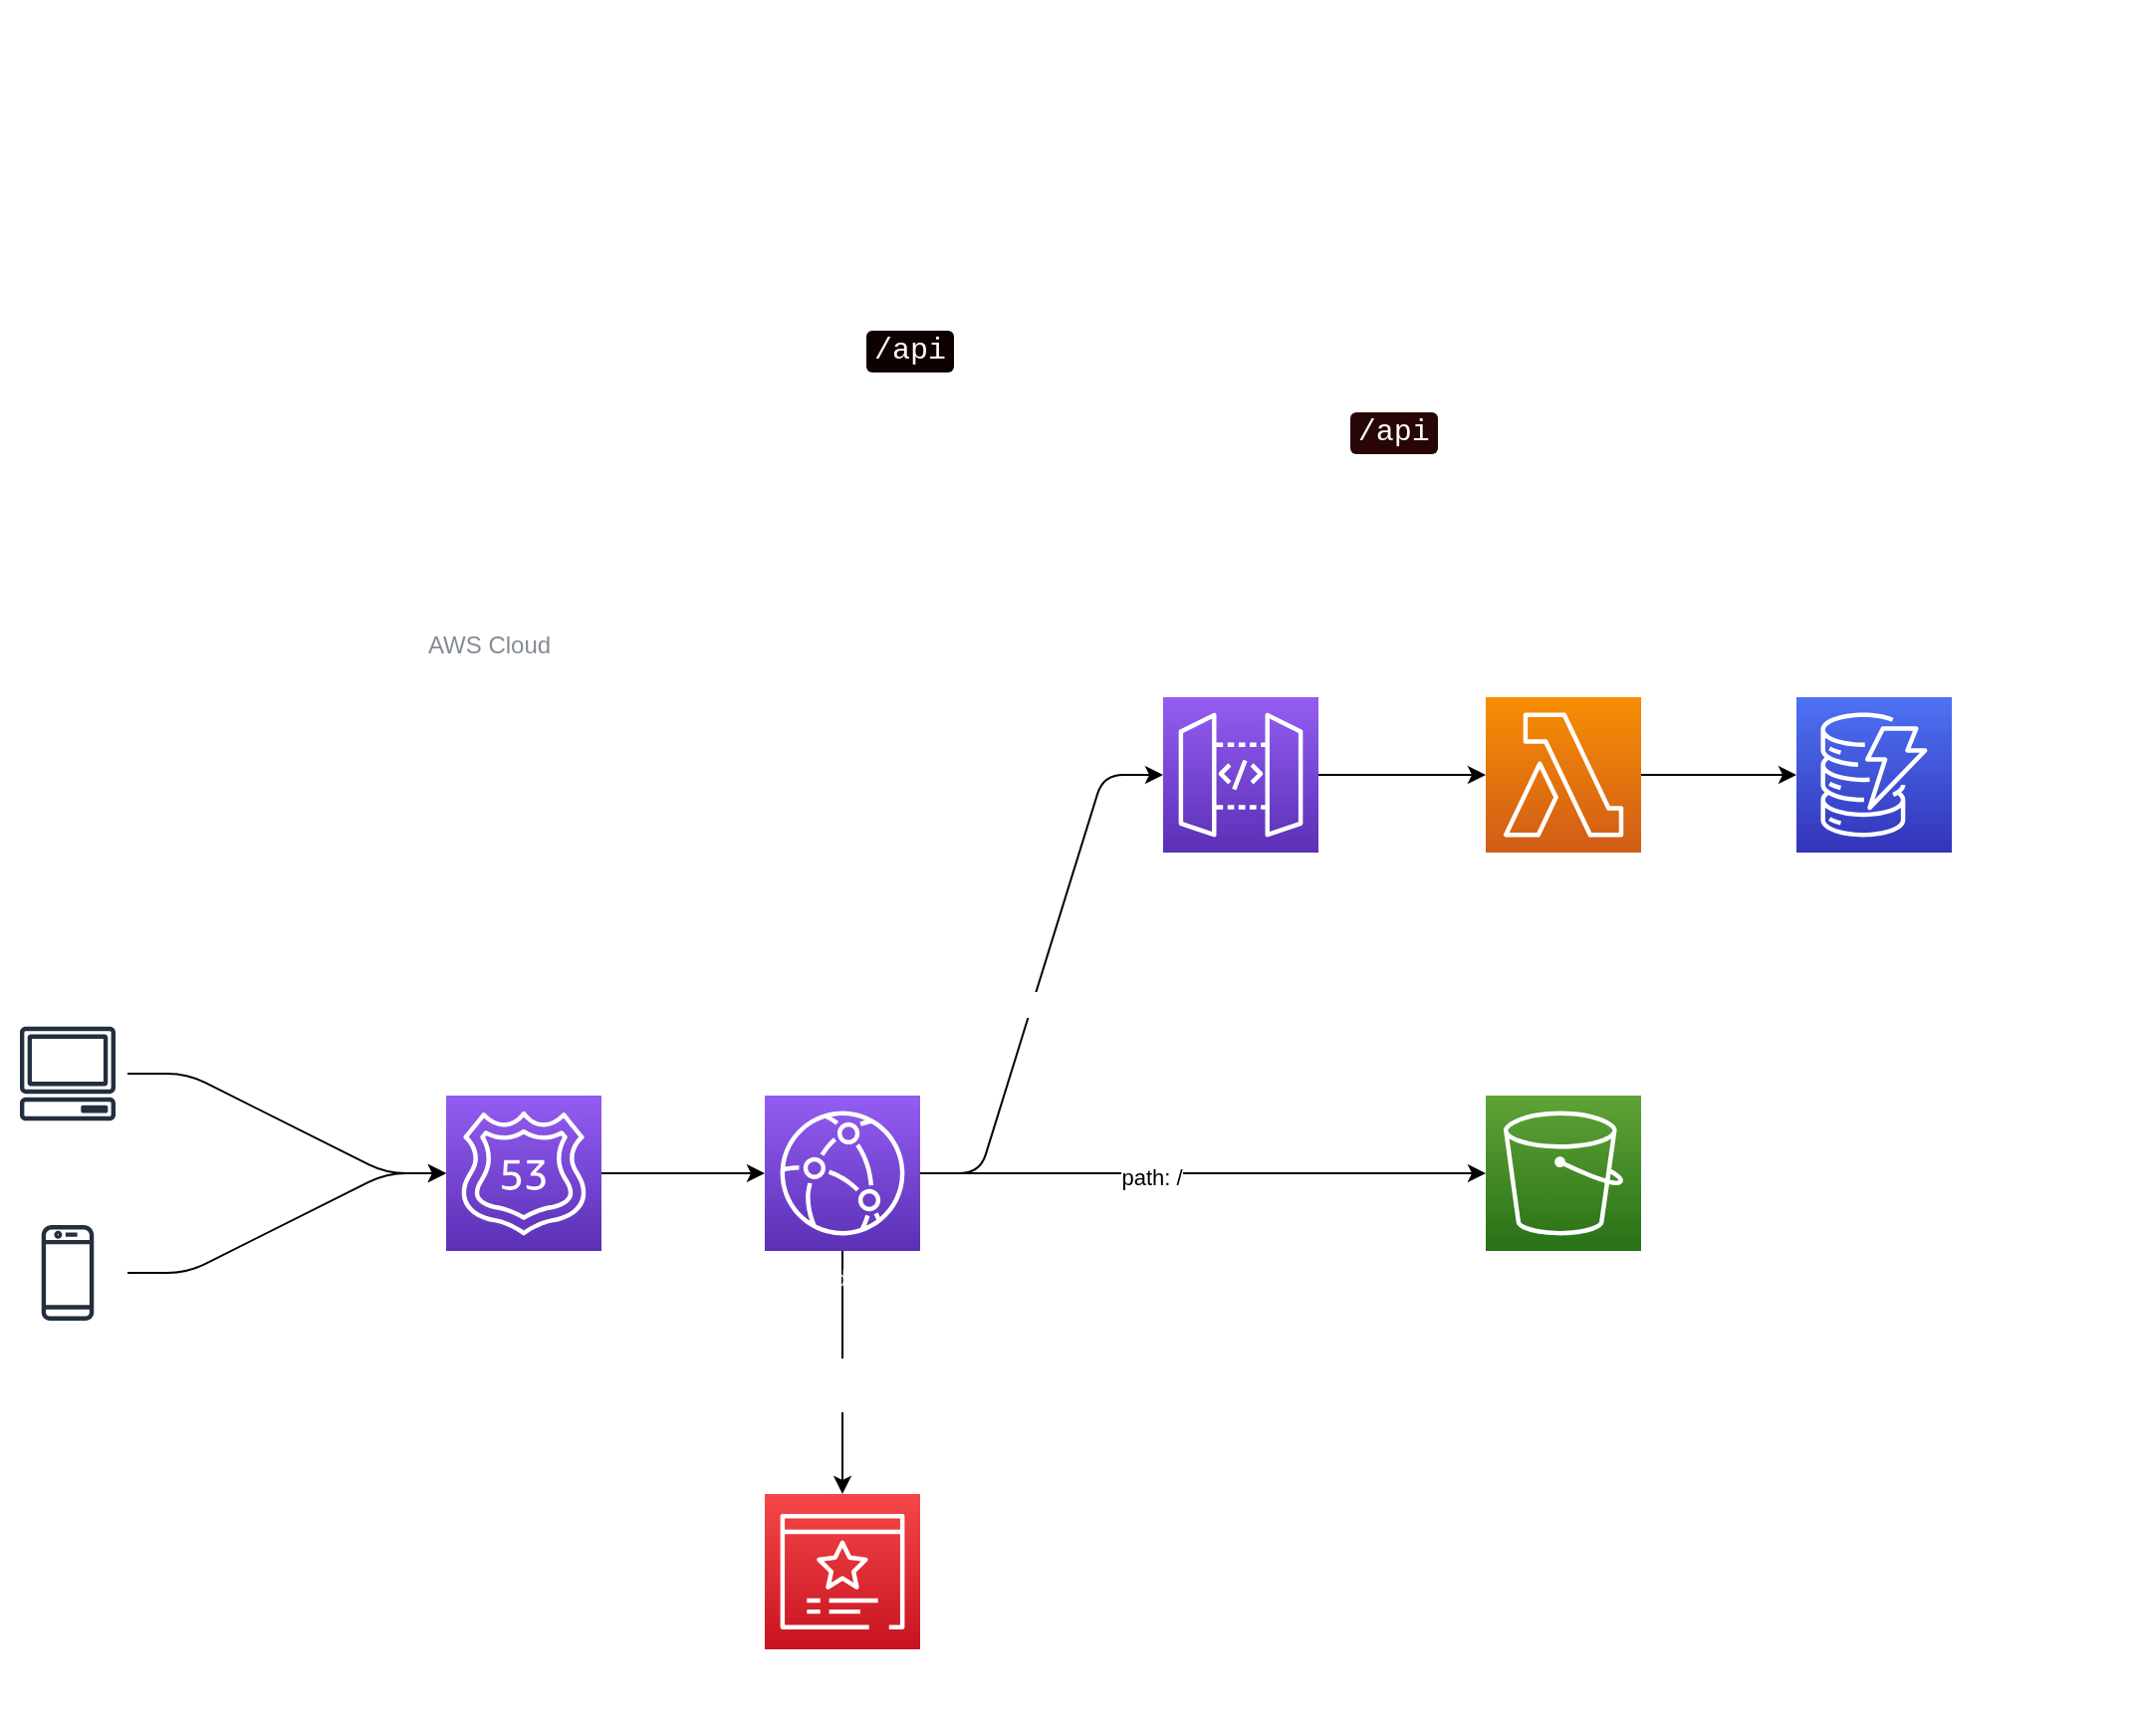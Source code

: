<mxfile>
    <diagram id="6C9VuiNORFqupoirSR2-" name="Page-1">
        <mxGraphModel dx="1998" dy="1732" grid="1" gridSize="10" guides="1" tooltips="1" connect="1" arrows="1" fold="1" page="1" pageScale="1" pageWidth="1169" pageHeight="827" math="0" shadow="0">
            <root>
                <mxCell id="0"/>
                <mxCell id="1" parent="0"/>
                <mxCell id="2" value="AWS Cloud" style="sketch=0;outlineConnect=0;gradientColor=none;html=1;whiteSpace=wrap;fontSize=12;fontStyle=0;shape=mxgraph.aws4.group;grIcon=mxgraph.aws4.group_aws_cloud;strokeColor=#FFFFFF;fillColor=none;verticalAlign=top;align=left;spacingLeft=30;fontColor=#858B94;dashed=0;" vertex="1" parent="1">
                    <mxGeometry x="359" y="40" width="841" height="560" as="geometry"/>
                </mxCell>
                <mxCell id="3" style="edgeStyle=entityRelationEdgeStyle;html=1;" edge="1" parent="1" source="4" target="8">
                    <mxGeometry relative="1" as="geometry"/>
                </mxCell>
                <mxCell id="4" value="Route 53" style="sketch=0;points=[[0,0,0],[0.25,0,0],[0.5,0,0],[0.75,0,0],[1,0,0],[0,1,0],[0.25,1,0],[0.5,1,0],[0.75,1,0],[1,1,0],[0,0.25,0],[0,0.5,0],[0,0.75,0],[1,0.25,0],[1,0.5,0],[1,0.75,0]];outlineConnect=0;fontColor=#FFFFFF;gradientColor=#945DF2;gradientDirection=north;fillColor=#5A30B5;strokeColor=#ffffff;dashed=0;verticalLabelPosition=bottom;verticalAlign=top;align=center;html=1;fontSize=12;fontStyle=0;aspect=fixed;shape=mxgraph.aws4.resourceIcon;resIcon=mxgraph.aws4.route_53;" vertex="1" parent="1">
                    <mxGeometry x="400" y="280" width="78" height="78" as="geometry"/>
                </mxCell>
                <mxCell id="5" style="html=1;entryX=0.5;entryY=0;entryDx=0;entryDy=0;entryPerimeter=0;fontColor=#FFFFFF;" edge="1" parent="1" source="8" target="10">
                    <mxGeometry relative="1" as="geometry"/>
                </mxCell>
                <mxCell id="6" value="use SSL&lt;br&gt;certificate" style="edgeLabel;html=1;align=center;verticalAlign=middle;resizable=0;points=[];fontColor=#FFFFFF;" vertex="1" connectable="0" parent="5">
                    <mxGeometry x="0.133" y="-3" relative="1" as="geometry">
                        <mxPoint x="3" y="-2" as="offset"/>
                    </mxGeometry>
                </mxCell>
                <mxCell id="7" style="edgeStyle=none;html=1;fontColor=#FFFFFF;" edge="1" parent="1" source="8" target="9">
                    <mxGeometry relative="1" as="geometry"/>
                </mxCell>
                <mxCell id="15" value="path: /" style="edgeLabel;html=1;align=center;verticalAlign=middle;resizable=0;points=[];" vertex="1" connectable="0" parent="7">
                    <mxGeometry x="-0.184" y="-2" relative="1" as="geometry">
                        <mxPoint as="offset"/>
                    </mxGeometry>
                </mxCell>
                <mxCell id="19" style="edgeStyle=entityRelationEdgeStyle;html=1;entryX=0;entryY=0.5;entryDx=0;entryDy=0;entryPerimeter=0;fontColor=#FFFFFF;" edge="1" parent="1" source="8" target="18">
                    <mxGeometry relative="1" as="geometry"/>
                </mxCell>
                <mxCell id="20" value="path: /api" style="edgeLabel;html=1;align=center;verticalAlign=middle;resizable=0;points=[];fontColor=#FFFFFF;" vertex="1" connectable="0" parent="19">
                    <mxGeometry x="-0.109" y="-2" relative="1" as="geometry">
                        <mxPoint as="offset"/>
                    </mxGeometry>
                </mxCell>
                <mxCell id="8" value="CloudFront" style="sketch=0;points=[[0,0,0],[0.25,0,0],[0.5,0,0],[0.75,0,0],[1,0,0],[0,1,0],[0.25,1,0],[0.5,1,0],[0.75,1,0],[1,1,0],[0,0.25,0],[0,0.5,0],[0,0.75,0],[1,0.25,0],[1,0.5,0],[1,0.75,0]];outlineConnect=0;fontColor=#FFFFFF;gradientColor=#945DF2;gradientDirection=north;fillColor=#5A30B5;strokeColor=#ffffff;dashed=0;verticalLabelPosition=bottom;verticalAlign=top;align=center;html=1;fontSize=12;fontStyle=0;aspect=fixed;shape=mxgraph.aws4.resourceIcon;resIcon=mxgraph.aws4.cloudfront;" vertex="1" parent="1">
                    <mxGeometry x="560" y="280" width="78" height="78" as="geometry"/>
                </mxCell>
                <mxCell id="9" value="S3 Website&lt;br&gt;Bucket" style="sketch=0;points=[[0,0,0],[0.25,0,0],[0.5,0,0],[0.75,0,0],[1,0,0],[0,1,0],[0.25,1,0],[0.5,1,0],[0.75,1,0],[1,1,0],[0,0.25,0],[0,0.5,0],[0,0.75,0],[1,0.25,0],[1,0.5,0],[1,0.75,0]];outlineConnect=0;fontColor=#FFFFFF;gradientColor=#60A337;gradientDirection=north;fillColor=#277116;strokeColor=#ffffff;dashed=0;verticalLabelPosition=bottom;verticalAlign=top;align=center;html=1;fontSize=12;fontStyle=0;aspect=fixed;shape=mxgraph.aws4.resourceIcon;resIcon=mxgraph.aws4.s3;" vertex="1" parent="1">
                    <mxGeometry x="922" y="280" width="78" height="78" as="geometry"/>
                </mxCell>
                <mxCell id="10" value="" style="sketch=0;points=[[0,0,0],[0.25,0,0],[0.5,0,0],[0.75,0,0],[1,0,0],[0,1,0],[0.25,1,0],[0.5,1,0],[0.75,1,0],[1,1,0],[0,0.25,0],[0,0.5,0],[0,0.75,0],[1,0.25,0],[1,0.5,0],[1,0.75,0]];outlineConnect=0;fontColor=#232F3E;gradientColor=#F54749;gradientDirection=north;fillColor=#C7131F;strokeColor=#ffffff;dashed=0;verticalLabelPosition=bottom;verticalAlign=top;align=center;html=1;fontSize=12;fontStyle=0;aspect=fixed;shape=mxgraph.aws4.resourceIcon;resIcon=mxgraph.aws4.certificate_manager_3;" vertex="1" parent="1">
                    <mxGeometry x="560" y="480" width="78" height="78" as="geometry"/>
                </mxCell>
                <mxCell id="11" style="edgeStyle=entityRelationEdgeStyle;html=1;entryX=0;entryY=0.5;entryDx=0;entryDy=0;entryPerimeter=0;" edge="1" parent="1" source="12" target="4">
                    <mxGeometry relative="1" as="geometry"/>
                </mxCell>
                <mxCell id="12" value="Client" style="sketch=0;outlineConnect=0;fontColor=#FFFFFF;gradientColor=none;strokeColor=#232F3E;fillColor=#ffffff;dashed=0;verticalLabelPosition=bottom;verticalAlign=top;align=center;html=1;fontSize=12;fontStyle=0;aspect=fixed;shape=mxgraph.aws4.resourceIcon;resIcon=mxgraph.aws4.client;" vertex="1" parent="1">
                    <mxGeometry x="180" y="239" width="60" height="60" as="geometry"/>
                </mxCell>
                <mxCell id="13" style="edgeStyle=entityRelationEdgeStyle;html=1;entryX=0;entryY=0.5;entryDx=0;entryDy=0;entryPerimeter=0;" edge="1" parent="1" source="14" target="4">
                    <mxGeometry relative="1" as="geometry"/>
                </mxCell>
                <mxCell id="14" value="Mobile client" style="sketch=0;outlineConnect=0;fontColor=#FFFFFF;gradientColor=none;strokeColor=#232F3E;fillColor=#ffffff;dashed=0;verticalLabelPosition=bottom;verticalAlign=top;align=center;html=1;fontSize=12;fontStyle=0;aspect=fixed;shape=mxgraph.aws4.resourceIcon;resIcon=mxgraph.aws4.mobile_client;" vertex="1" parent="1">
                    <mxGeometry x="180" y="339" width="60" height="60" as="geometry"/>
                </mxCell>
                <mxCell id="22" style="edgeStyle=entityRelationEdgeStyle;html=1;fontColor=#FFFFFF;" edge="1" parent="1" source="18" target="21">
                    <mxGeometry relative="1" as="geometry"/>
                </mxCell>
                <mxCell id="18" value="API&amp;nbsp; Gateway" style="sketch=0;points=[[0,0,0],[0.25,0,0],[0.5,0,0],[0.75,0,0],[1,0,0],[0,1,0],[0.25,1,0],[0.5,1,0],[0.75,1,0],[1,1,0],[0,0.25,0],[0,0.5,0],[0,0.75,0],[1,0.25,0],[1,0.5,0],[1,0.75,0]];outlineConnect=0;fontColor=#FFFFFF;gradientColor=#945DF2;gradientDirection=north;fillColor=#5A30B5;strokeColor=#ffffff;dashed=0;verticalLabelPosition=bottom;verticalAlign=top;align=center;html=1;fontSize=12;fontStyle=0;aspect=fixed;shape=mxgraph.aws4.resourceIcon;resIcon=mxgraph.aws4.api_gateway;" vertex="1" parent="1">
                    <mxGeometry x="760" y="80" width="78" height="78" as="geometry"/>
                </mxCell>
                <mxCell id="24" style="edgeStyle=entityRelationEdgeStyle;html=1;fontColor=#FFFFFF;" edge="1" parent="1" source="21" target="23">
                    <mxGeometry relative="1" as="geometry"/>
                </mxCell>
                <mxCell id="21" value="Lambda" style="sketch=0;points=[[0,0,0],[0.25,0,0],[0.5,0,0],[0.75,0,0],[1,0,0],[0,1,0],[0.25,1,0],[0.5,1,0],[0.75,1,0],[1,1,0],[0,0.25,0],[0,0.5,0],[0,0.75,0],[1,0.25,0],[1,0.5,0],[1,0.75,0]];outlineConnect=0;fontColor=#FFFFFF;gradientColor=#F78E04;gradientDirection=north;fillColor=#D05C17;strokeColor=#ffffff;dashed=0;verticalLabelPosition=bottom;verticalAlign=top;align=center;html=1;fontSize=12;fontStyle=0;aspect=fixed;shape=mxgraph.aws4.resourceIcon;resIcon=mxgraph.aws4.lambda;" vertex="1" parent="1">
                    <mxGeometry x="922" y="80" width="78" height="78" as="geometry"/>
                </mxCell>
                <mxCell id="23" value="DynamoDB" style="sketch=0;points=[[0,0,0],[0.25,0,0],[0.5,0,0],[0.75,0,0],[1,0,0],[0,1,0],[0.25,1,0],[0.5,1,0],[0.75,1,0],[1,1,0],[0,0.25,0],[0,0.5,0],[0,0.75,0],[1,0.25,0],[1,0.5,0],[1,0.75,0]];outlineConnect=0;fontColor=#FFFFFF;gradientColor=#4D72F3;gradientDirection=north;fillColor=#3334B9;strokeColor=#ffffff;dashed=0;verticalLabelPosition=bottom;verticalAlign=top;align=center;html=1;fontSize=12;fontStyle=0;aspect=fixed;shape=mxgraph.aws4.resourceIcon;resIcon=mxgraph.aws4.dynamodb;" vertex="1" parent="1">
                    <mxGeometry x="1078" y="80" width="78" height="78" as="geometry"/>
                </mxCell>
                <mxCell id="25" value="&lt;p style=&quot;box-sizing: border-box; -webkit-tap-highlight-color: transparent; margin: 0px 0px 15px; line-height: 1.618; font-size: 15px;&quot;&gt;&lt;font style=&quot;font-size: 15px;&quot;&gt;- most frontend applications need to communicate with the backend.&lt;/font&gt;&lt;/p&gt;&lt;p style=&quot;box-sizing: border-box; -webkit-tap-highlight-color: transparent; margin: 0px 0px 15px; line-height: 1.618; font-size: 15px;&quot;&gt;&lt;font style=&quot;font-size: 15px;&quot;&gt;- in terms of regular APIs, like REST or GraphQL, there is a simple solution for the API URL&amp;nbsp;&lt;/font&gt;&lt;/p&gt;&lt;p style=&quot;box-sizing: border-box; -webkit-tap-highlight-color: transparent; margin: 0px 0px 15px; line-height: 1.618; font-size: 15px;&quot;&gt;&lt;font style=&quot;font-size: 15px;&quot;&gt;&lt;span style=&quot;white-space: pre;&quot;&gt;&#9;&lt;/span&gt;- API Gateway or AppSync behind the same CloudFront Distribution as the website.&lt;/font&gt;&lt;/p&gt;&lt;p style=&quot;box-sizing: border-box; -webkit-tap-highlight-color: transparent; margin: 0px 0px 15px; line-height: 1.618; font-size: 15px;&quot;&gt;&lt;font style=&quot;font-size: 15px;&quot;&gt;- when calling the backend, we do not provide a full URL with a domain name, but just a path with some prefix&lt;/font&gt;&lt;/p&gt;&lt;p style=&quot;box-sizing: border-box; -webkit-tap-highlight-color: transparent; margin: 0px 0px 15px; line-height: 1.618; font-size: 15px;&quot;&gt;&lt;font style=&quot;font-size: 15px;&quot;&gt;&lt;span style=&quot;white-space: pre;&quot;&gt;&#9;&lt;/span&gt;- Most often it’s something like&amp;nbsp;&lt;font style=&quot;font-size: 15px;&quot; face=&quot;Menlo, Monaco, Consolas, Courier New, monospace&quot;&gt;&lt;span style=&quot;box-sizing: border-box; -webkit-tap-highlight-color: transparent; padding: 2px 4px; border-radius: 3px; background-color: rgb(14, 1, 1);&quot;&gt;/api&lt;/span&gt;&lt;/font&gt;- the request will target the same domain as the one from which the frontend is hosted.&lt;/font&gt;&lt;/p&gt;&lt;p style=&quot;box-sizing: border-box; -webkit-tap-highlight-color: transparent; margin: 0px 0px 15px; line-height: 1.618; font-size: 15px;&quot;&gt;&lt;font style=&quot;font-size: 15px;&quot;&gt;- we need to do is to configure CloudFront to pass requests starting with&amp;nbsp;&lt;font style=&quot;font-size: 15px;&quot; face=&quot;Menlo, Monaco, Consolas, Courier New, monospace&quot;&gt;&lt;span style=&quot;box-sizing: border-box; -webkit-tap-highlight-color: transparent; padding: 2px 4px; border-radius: 3px; background-color: rgb(40, 6, 6);&quot;&gt;/api&lt;/span&gt;&lt;/font&gt;&amp;nbsp;to the API service&lt;/font&gt;&lt;/p&gt;&lt;p style=&quot;box-sizing: border-box; -webkit-tap-highlight-color: transparent; margin: 0px 0px 15px; line-height: 1.618; font-size: 15px;&quot;&gt;&lt;font style=&quot;font-size: 15px;&quot;&gt;&lt;span style=&quot;white-space: pre;&quot;&gt;&#9;&lt;/span&gt;- With both frontend and API served by the same CloudFront, the calls will be correctly routed.&lt;/font&gt;&lt;/p&gt;" style="text;html=1;align=left;verticalAlign=middle;resizable=0;points=[];autosize=1;strokeColor=none;fillColor=none;fontColor=#FFFFFF;" vertex="1" parent="1">
                    <mxGeometry x="370" y="-270" width="880" height="290" as="geometry"/>
                </mxCell>
            </root>
        </mxGraphModel>
    </diagram>
</mxfile>